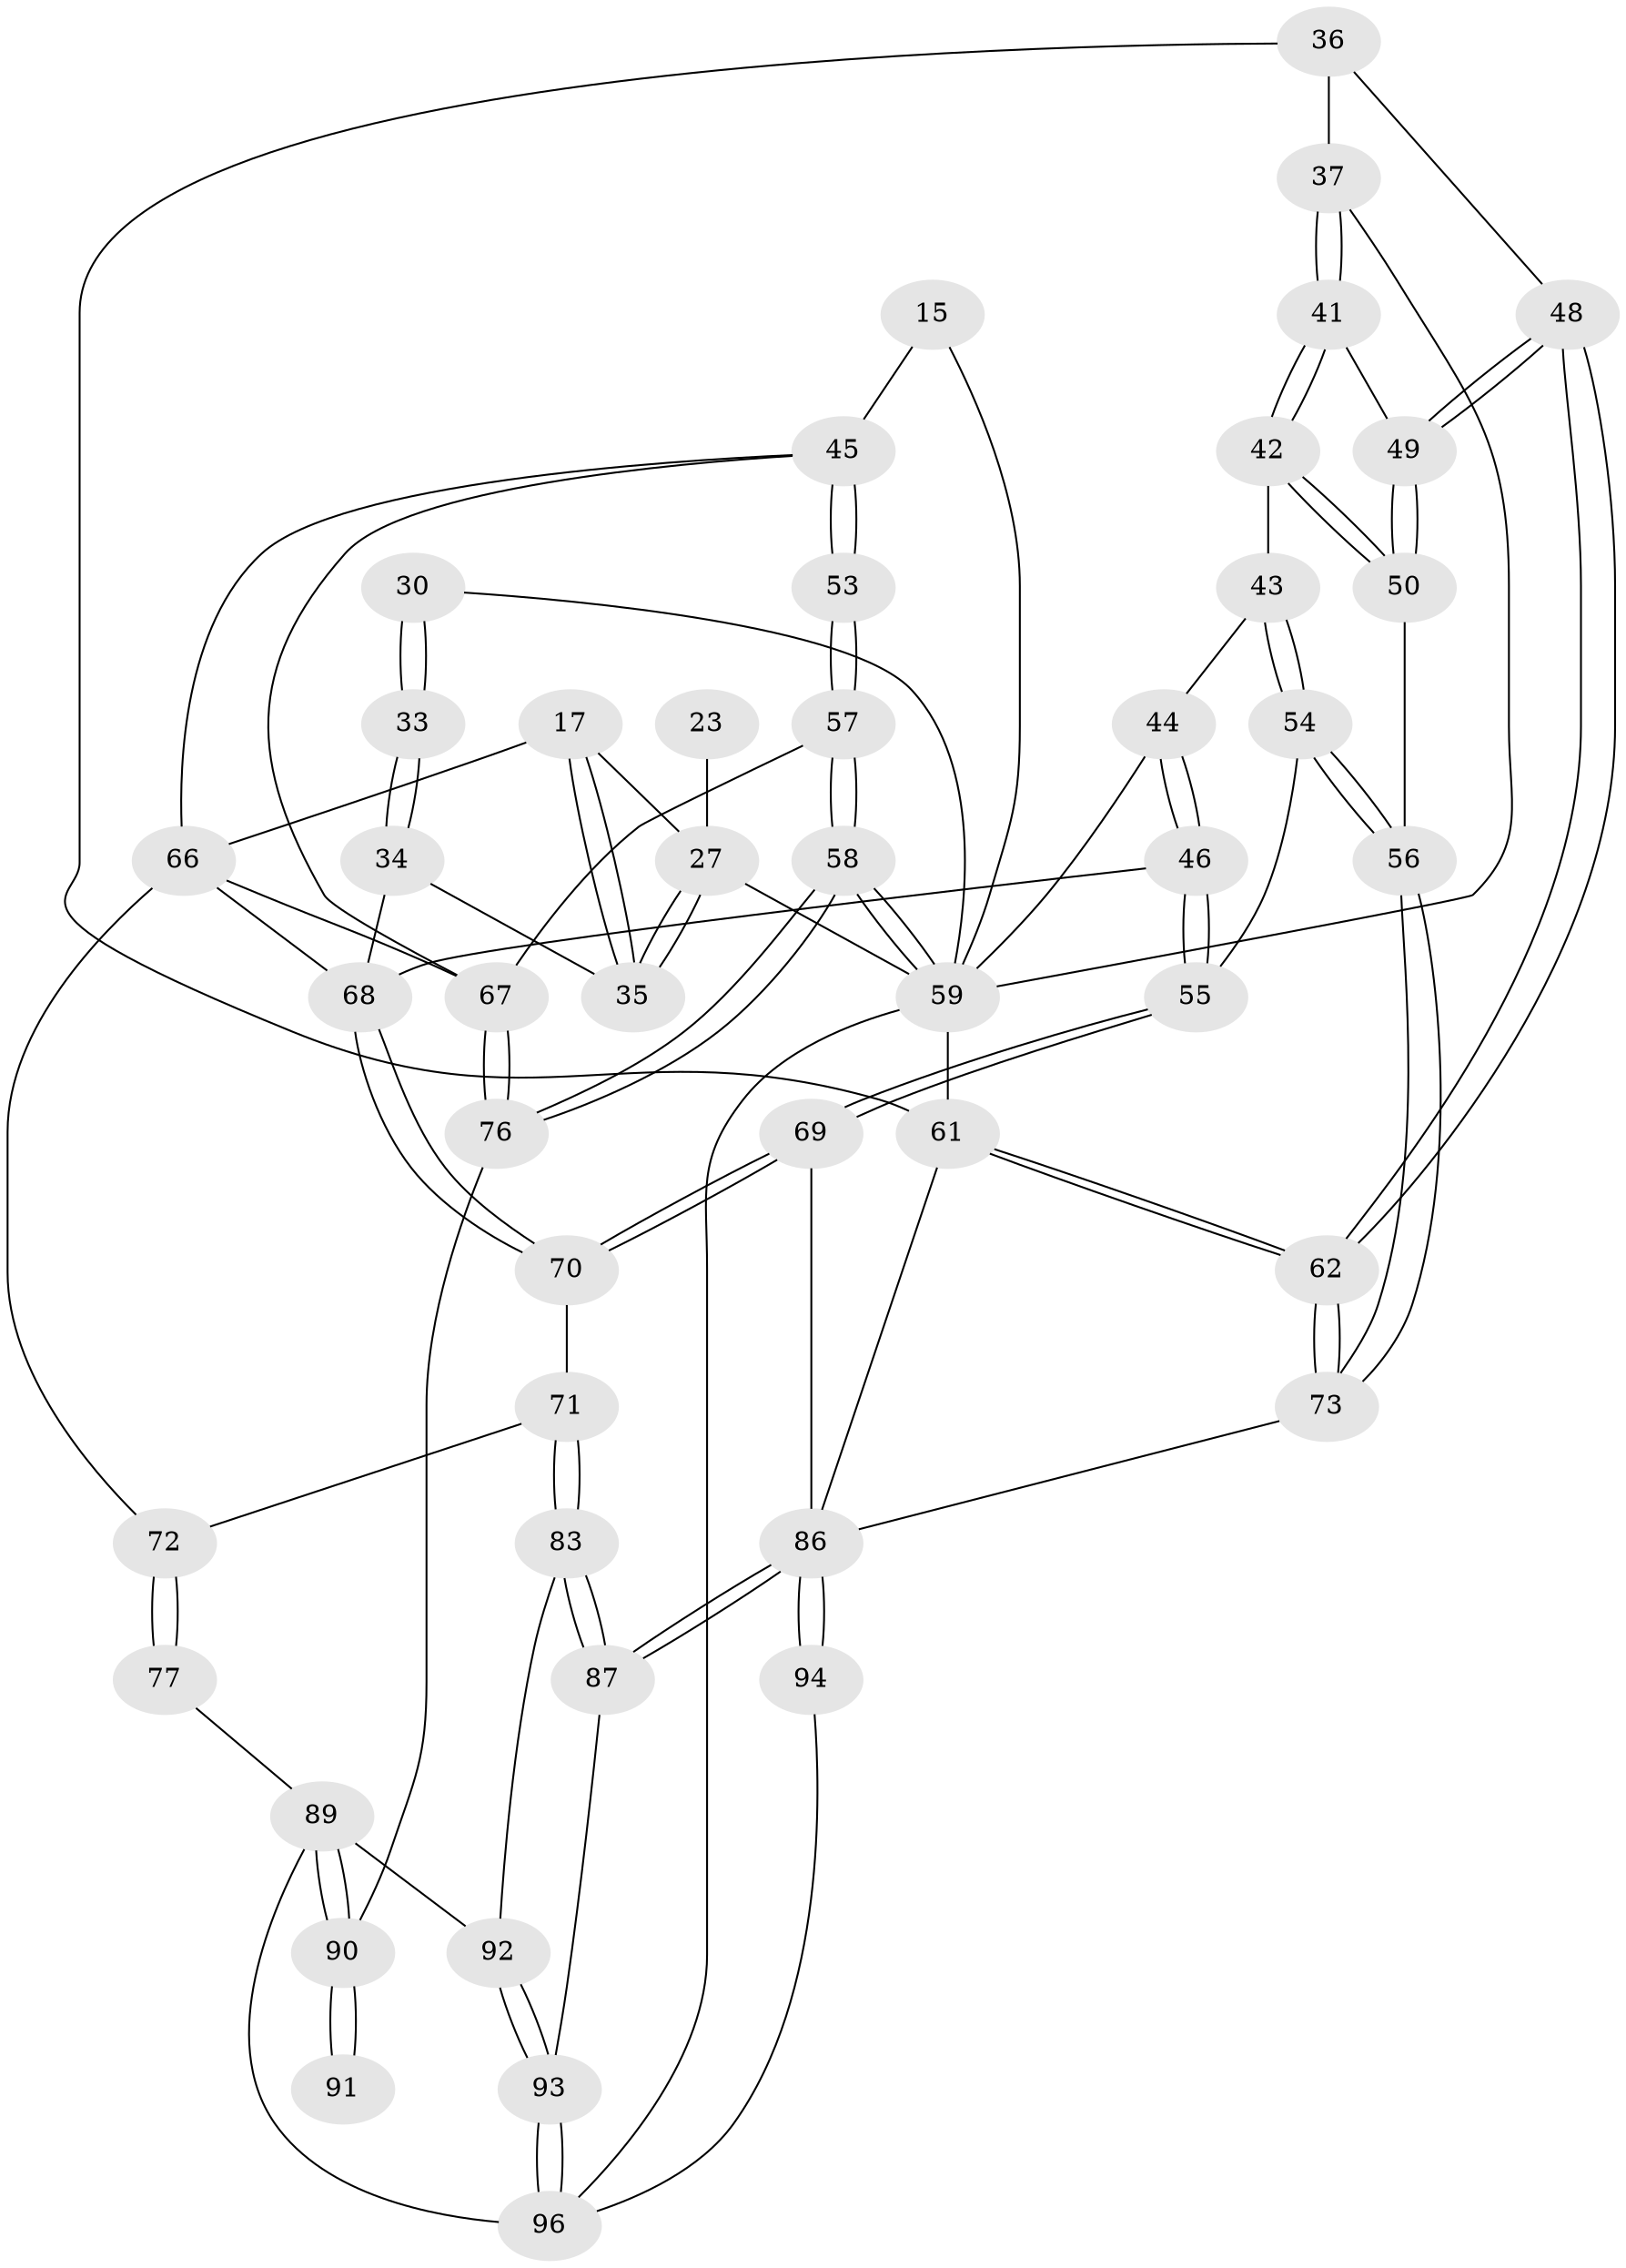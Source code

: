 // original degree distribution, {3: 0.020833333333333332, 6: 0.25, 4: 0.2708333333333333, 5: 0.4583333333333333}
// Generated by graph-tools (version 1.1) at 2025/02/03/09/25 05:02:11]
// undirected, 48 vertices, 110 edges
graph export_dot {
graph [start="1"]
  node [color=gray90,style=filled];
  15 [pos="+0.25469427433649927+0.1921765242876847",super="+14"];
  17 [pos="+0.3793117456870369+0.408604299441726"];
  23 [pos="+0.45392692763742204+0.2668126046163342"];
  27 [pos="+0.5096479415575138+0.3287624970517953",super="+16"];
  30 [pos="+0.59812710837207+0.3328692148069563",super="+29"];
  33 [pos="+0.557524633018593+0.4186545438032542"];
  34 [pos="+0.5378850892810246+0.4415221542697698"];
  35 [pos="+0.47000638928770777+0.40845202700328503"];
  36 [pos="+0.9137009459776285+0.31618147407883207",super="+25+24"];
  37 [pos="+0.8985460220998928+0.3770429924765415"];
  41 [pos="+0.8892005126322052+0.45096512768271113"];
  42 [pos="+0.8529175530047679+0.4665070998572366"];
  43 [pos="+0.8443016286084032+0.4661069578186826"];
  44 [pos="+0.7525828843821802+0.4252258516144699"];
  45 [pos="+0+0.09985352945967693",super="+22+21"];
  46 [pos="+0.6499988355107342+0.5489391456481222"];
  48 [pos="+1+0.6337114767522835",super="+39+38"];
  49 [pos="+1+0.628407852785717",super="+40"];
  50 [pos="+0.94234964779677+0.6427652310322225"];
  53 [pos="+0+0.22677906981050402"];
  54 [pos="+0.790695198664113+0.6655498702015186"];
  55 [pos="+0.7071735433449636+0.627833523922281"];
  56 [pos="+0.823459002287456+0.6933412103993887"];
  57 [pos="+0+0.5022760752671258"];
  58 [pos="+0+0.7553113235581161"];
  59 [pos="+0+1",super="+3+13+32"];
  61 [pos="+1+1",super="+2+26"];
  62 [pos="+1+1"];
  66 [pos="+0.2312820781874734+0.7347964311303133",super="+52+63"];
  67 [pos="+0.11745646719846216+0.7374612625759607",super="+60"];
  68 [pos="+0.479764739064765+0.6814283572382615",super="+51"];
  69 [pos="+0.5891540025418632+0.7963506824500697"];
  70 [pos="+0.5179228402416055+0.7468637852908327"];
  71 [pos="+0.4265658800078718+0.8400854786974901"];
  72 [pos="+0.40751543161372006+0.83193654113878",super="+65"];
  73 [pos="+0.8214848140800576+0.7204461192614726"];
  76 [pos="+0+0.7996926791842044"];
  77 [pos="+0.28996479678128056+0.8104209866457229"];
  83 [pos="+0.43951542903568463+0.8934750837322564"];
  86 [pos="+0.604876223048441+0.9399543086340905",super="+82"];
  87 [pos="+0.4443682433450608+0.9012303634061135"];
  89 [pos="+0.197168503531527+1",super="+88+85"];
  90 [pos="+0.16582190658689053+1",super="+81+80"];
  91 [pos="+0.20994349206054427+0.9528117810853031"];
  92 [pos="+0.3450497003526939+0.9221809891074354",super="+84"];
  93 [pos="+0.3954175524496102+0.9680033372625049"];
  94 [pos="+0.6929021182138607+1"];
  96 [pos="+0.37557624368353787+1",super="+95"];
  15 -- 45 [weight=2];
  15 -- 59 [weight=2];
  17 -- 35;
  17 -- 35;
  17 -- 66;
  17 -- 27;
  23 -- 27 [weight=3];
  27 -- 35;
  27 -- 35;
  27 -- 59 [weight=2];
  30 -- 33 [weight=2];
  30 -- 33;
  30 -- 59 [weight=2];
  33 -- 34;
  33 -- 34;
  34 -- 35;
  34 -- 68;
  36 -- 37;
  36 -- 48 [weight=2];
  36 -- 61 [weight=2];
  37 -- 41;
  37 -- 41;
  37 -- 59;
  41 -- 42;
  41 -- 42;
  41 -- 49;
  42 -- 43;
  42 -- 50;
  42 -- 50;
  43 -- 44;
  43 -- 54;
  43 -- 54;
  44 -- 46;
  44 -- 46;
  44 -- 59;
  45 -- 53 [weight=2];
  45 -- 53;
  45 -- 67;
  45 -- 66;
  46 -- 55;
  46 -- 55;
  46 -- 68;
  48 -- 49 [weight=2];
  48 -- 49;
  48 -- 62;
  48 -- 62;
  49 -- 50;
  49 -- 50;
  50 -- 56;
  53 -- 57;
  53 -- 57;
  54 -- 55;
  54 -- 56;
  54 -- 56;
  55 -- 69;
  55 -- 69;
  56 -- 73;
  56 -- 73;
  57 -- 58;
  57 -- 58;
  57 -- 67;
  58 -- 59;
  58 -- 59;
  58 -- 76;
  58 -- 76;
  59 -- 61 [weight=4];
  59 -- 96;
  61 -- 62;
  61 -- 62;
  61 -- 86;
  62 -- 73;
  62 -- 73;
  66 -- 67;
  66 -- 72 [weight=2];
  66 -- 68 [weight=2];
  67 -- 76;
  67 -- 76;
  68 -- 70;
  68 -- 70;
  69 -- 70;
  69 -- 70;
  69 -- 86;
  70 -- 71;
  71 -- 72;
  71 -- 83;
  71 -- 83;
  72 -- 77 [weight=2];
  72 -- 77;
  73 -- 86;
  76 -- 90;
  77 -- 89;
  83 -- 87;
  83 -- 87;
  83 -- 92;
  86 -- 87;
  86 -- 87;
  86 -- 94 [weight=2];
  86 -- 94;
  87 -- 93;
  89 -- 90 [weight=2];
  89 -- 90;
  89 -- 92 [weight=2];
  89 -- 96;
  90 -- 91 [weight=3];
  90 -- 91;
  92 -- 93;
  92 -- 93;
  93 -- 96;
  93 -- 96;
  94 -- 96;
}
